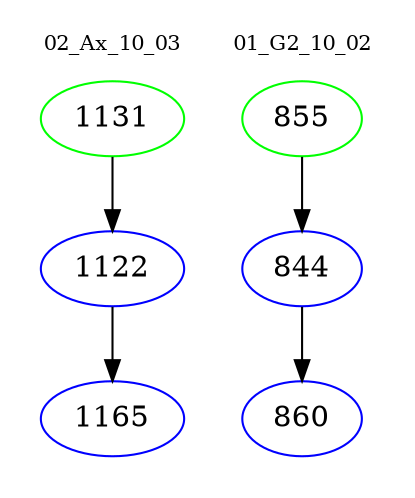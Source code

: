 digraph{
subgraph cluster_0 {
color = white
label = "02_Ax_10_03";
fontsize=10;
T0_1131 [label="1131", color="green"]
T0_1131 -> T0_1122 [color="black"]
T0_1122 [label="1122", color="blue"]
T0_1122 -> T0_1165 [color="black"]
T0_1165 [label="1165", color="blue"]
}
subgraph cluster_1 {
color = white
label = "01_G2_10_02";
fontsize=10;
T1_855 [label="855", color="green"]
T1_855 -> T1_844 [color="black"]
T1_844 [label="844", color="blue"]
T1_844 -> T1_860 [color="black"]
T1_860 [label="860", color="blue"]
}
}
